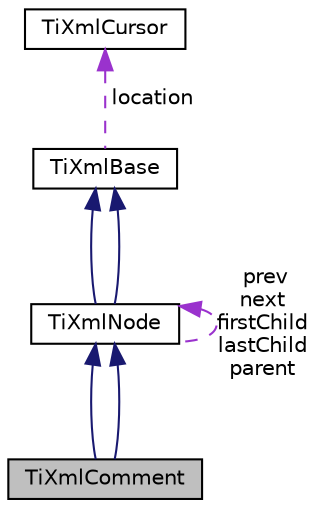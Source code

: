 digraph "TiXmlComment"
{
  edge [fontname="Helvetica",fontsize="10",labelfontname="Helvetica",labelfontsize="10"];
  node [fontname="Helvetica",fontsize="10",shape=record];
  Node1 [label="TiXmlComment",height=0.2,width=0.4,color="black", fillcolor="grey75", style="filled", fontcolor="black"];
  Node2 -> Node1 [dir="back",color="midnightblue",fontsize="10",style="solid"];
  Node2 [label="TiXmlNode",height=0.2,width=0.4,color="black", fillcolor="white", style="filled",URL="$class_ti_xml_node.html"];
  Node3 -> Node2 [dir="back",color="midnightblue",fontsize="10",style="solid"];
  Node3 [label="TiXmlBase",height=0.2,width=0.4,color="black", fillcolor="white", style="filled",URL="$class_ti_xml_base.html"];
  Node4 -> Node3 [dir="back",color="darkorchid3",fontsize="10",style="dashed",label=" location" ];
  Node4 [label="TiXmlCursor",height=0.2,width=0.4,color="black", fillcolor="white", style="filled",URL="$struct_ti_xml_cursor.html"];
  Node3 -> Node2 [dir="back",color="midnightblue",fontsize="10",style="solid"];
  Node2 -> Node2 [dir="back",color="darkorchid3",fontsize="10",style="dashed",label=" prev\nnext\nfirstChild\nlastChild\nparent" ];
  Node2 -> Node1 [dir="back",color="midnightblue",fontsize="10",style="solid"];
}
